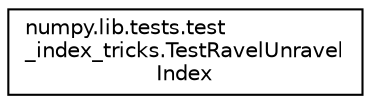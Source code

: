 digraph "Graphical Class Hierarchy"
{
 // LATEX_PDF_SIZE
  edge [fontname="Helvetica",fontsize="10",labelfontname="Helvetica",labelfontsize="10"];
  node [fontname="Helvetica",fontsize="10",shape=record];
  rankdir="LR";
  Node0 [label="numpy.lib.tests.test\l_index_tricks.TestRavelUnravel\lIndex",height=0.2,width=0.4,color="black", fillcolor="white", style="filled",URL="$classnumpy_1_1lib_1_1tests_1_1test__index__tricks_1_1TestRavelUnravelIndex.html",tooltip=" "];
}
